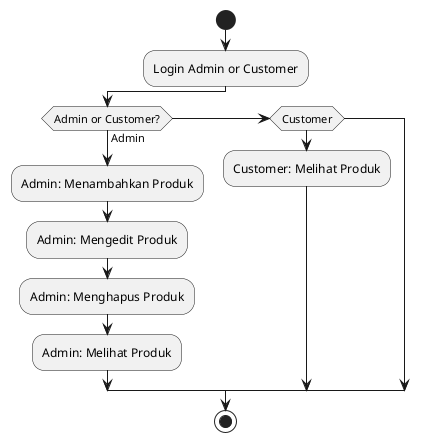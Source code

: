 @startuml
start

:Login Admin or Customer;
if (Admin or Customer?) then (Admin)
  :Admin: Menambahkan Produk;
  :Admin: Mengedit Produk;
  :Admin: Menghapus Produk;
  :Admin: Melihat Produk;
elseif (Customer)
  :Customer: Melihat Produk;
endif

stop
@enduml
